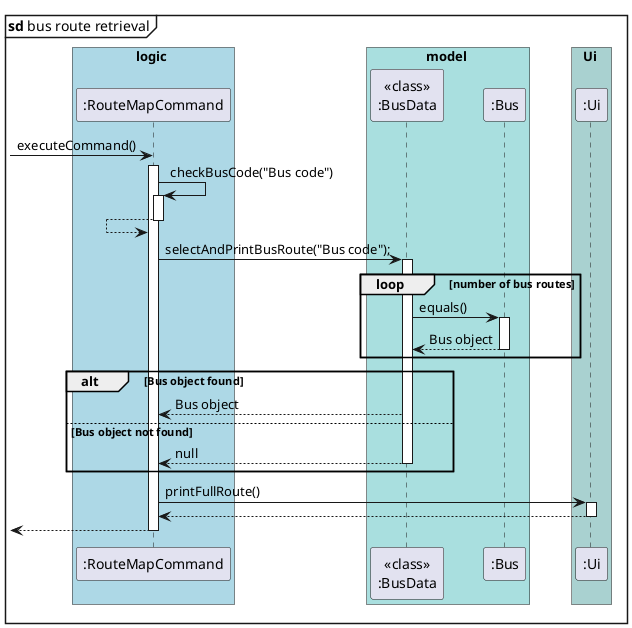 @startuml
mainframe **sd** bus route retrieval
skinparam BoxPadding 20

box logic #LightBlue
participant ":RouteMapCommand"
end box
box model #A9DFDF
participant "<<class>>\n:BusData"
participant ":Bus"
end box
box Ui #A9D1D0
participant ":Ui"
end box


create ":RouteMapCommand"
[-> ":RouteMapCommand" : executeCommand()
activate ":RouteMapCommand"
":RouteMapCommand" -> ":RouteMapCommand":checkBusCode("Bus code")
activate ":RouteMapCommand"
":RouteMapCommand" <-- ":RouteMapCommand"
deactivate ":RouteMapCommand"
":RouteMapCommand" -> "<<class>>\n:BusData" : selectAndPrintBusRoute("Bus code");

activate "<<class>>\n:BusData"
loop number of bus routes
    "<<class>>\n:BusData" -> ":Bus" : equals()
     activate ":Bus"
    ":Bus" --> "<<class>>\n:BusData" : Bus object
    deactivate ":Bus"
end

alt Bus object found
"<<class>>\n:BusData" --> ":RouteMapCommand" : Bus object
else Bus object not found
"<<class>>\n:BusData" --> ":RouteMapCommand" : null
deactivate "<<class>>\n:BusData"
end
":RouteMapCommand" -> ":Ui" : printFullRoute()
activate ":Ui"
":Ui" --> ":RouteMapCommand"
deactivate ":Ui"

[<-- ":RouteMapCommand"
deactivate ":RouteMapCommand"


@enduml
